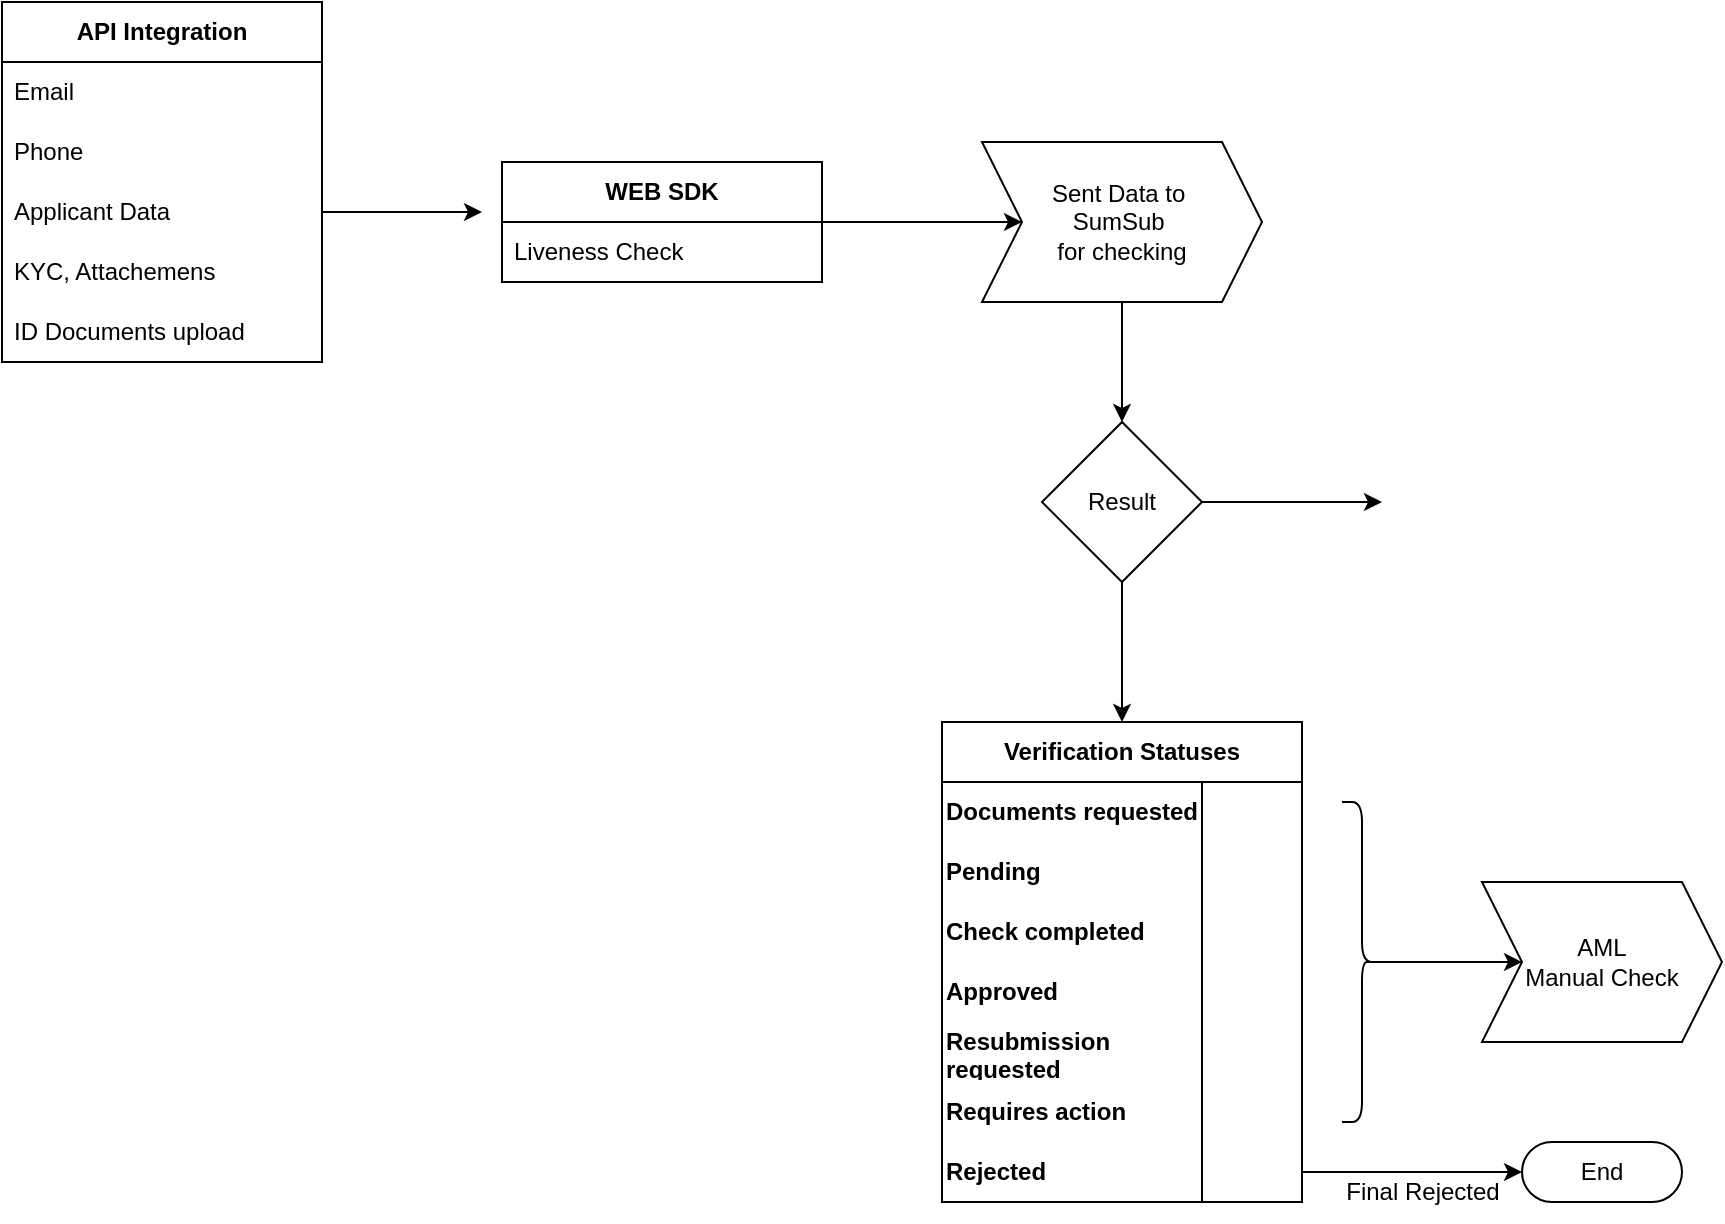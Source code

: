 <mxfile version="21.6.5" type="github">
  <diagram name="Page-1" id="w2fH866nIC9jTseN7Y7r">
    <mxGraphModel dx="1434" dy="754" grid="1" gridSize="10" guides="1" tooltips="1" connect="1" arrows="1" fold="1" page="1" pageScale="1" pageWidth="1100" pageHeight="850" math="0" shadow="0">
      <root>
        <mxCell id="0" />
        <mxCell id="1" parent="0" />
        <mxCell id="nGOyntnEal4QNX3JYElI-33" value="&lt;b&gt;API Integration&lt;/b&gt;" style="swimlane;fontStyle=0;childLayout=stackLayout;horizontal=1;startSize=30;horizontalStack=0;resizeParent=1;resizeParentMax=0;resizeLast=0;collapsible=1;marginBottom=0;whiteSpace=wrap;html=1;" vertex="1" parent="1">
          <mxGeometry x="40" y="40" width="160" height="180" as="geometry" />
        </mxCell>
        <mxCell id="nGOyntnEal4QNX3JYElI-34" value="Email" style="text;strokeColor=none;fillColor=none;align=left;verticalAlign=middle;spacingLeft=4;spacingRight=4;overflow=hidden;points=[[0,0.5],[1,0.5]];portConstraint=eastwest;rotatable=0;whiteSpace=wrap;html=1;" vertex="1" parent="nGOyntnEal4QNX3JYElI-33">
          <mxGeometry y="30" width="160" height="30" as="geometry" />
        </mxCell>
        <mxCell id="nGOyntnEal4QNX3JYElI-35" value="Phone" style="text;strokeColor=none;fillColor=none;align=left;verticalAlign=middle;spacingLeft=4;spacingRight=4;overflow=hidden;points=[[0,0.5],[1,0.5]];portConstraint=eastwest;rotatable=0;whiteSpace=wrap;html=1;" vertex="1" parent="nGOyntnEal4QNX3JYElI-33">
          <mxGeometry y="60" width="160" height="30" as="geometry" />
        </mxCell>
        <mxCell id="nGOyntnEal4QNX3JYElI-98" style="edgeStyle=orthogonalEdgeStyle;rounded=0;orthogonalLoop=1;jettySize=auto;html=1;" edge="1" parent="nGOyntnEal4QNX3JYElI-33" source="nGOyntnEal4QNX3JYElI-38">
          <mxGeometry relative="1" as="geometry">
            <mxPoint x="240" y="105" as="targetPoint" />
          </mxGeometry>
        </mxCell>
        <mxCell id="nGOyntnEal4QNX3JYElI-38" value="Applicant Data" style="text;strokeColor=none;fillColor=none;align=left;verticalAlign=middle;spacingLeft=4;spacingRight=4;overflow=hidden;points=[[0,0.5],[1,0.5]];portConstraint=eastwest;rotatable=0;whiteSpace=wrap;html=1;" vertex="1" parent="nGOyntnEal4QNX3JYElI-33">
          <mxGeometry y="90" width="160" height="30" as="geometry" />
        </mxCell>
        <mxCell id="nGOyntnEal4QNX3JYElI-40" value="KYC, Attachemens" style="text;strokeColor=none;fillColor=none;align=left;verticalAlign=middle;spacingLeft=4;spacingRight=4;overflow=hidden;points=[[0,0.5],[1,0.5]];portConstraint=eastwest;rotatable=0;whiteSpace=wrap;html=1;" vertex="1" parent="nGOyntnEal4QNX3JYElI-33">
          <mxGeometry y="120" width="160" height="30" as="geometry" />
        </mxCell>
        <mxCell id="nGOyntnEal4QNX3JYElI-41" value="ID Documents upload" style="text;strokeColor=none;fillColor=none;align=left;verticalAlign=middle;spacingLeft=4;spacingRight=4;overflow=hidden;points=[[0,0.5],[1,0.5]];portConstraint=eastwest;rotatable=0;whiteSpace=wrap;html=1;" vertex="1" parent="nGOyntnEal4QNX3JYElI-33">
          <mxGeometry y="150" width="160" height="30" as="geometry" />
        </mxCell>
        <mxCell id="nGOyntnEal4QNX3JYElI-52" style="edgeStyle=orthogonalEdgeStyle;rounded=0;orthogonalLoop=1;jettySize=auto;html=1;entryX=0;entryY=0.5;entryDx=0;entryDy=0;" edge="1" parent="1" source="nGOyntnEal4QNX3JYElI-43" target="nGOyntnEal4QNX3JYElI-51">
          <mxGeometry relative="1" as="geometry" />
        </mxCell>
        <mxCell id="nGOyntnEal4QNX3JYElI-43" value="&lt;b&gt;WEB SDK&lt;br&gt;&lt;/b&gt;" style="swimlane;fontStyle=0;childLayout=stackLayout;horizontal=1;startSize=30;horizontalStack=0;resizeParent=1;resizeParentMax=0;resizeLast=0;collapsible=1;marginBottom=0;whiteSpace=wrap;html=1;" vertex="1" parent="1">
          <mxGeometry x="290" y="120" width="160" height="60" as="geometry" />
        </mxCell>
        <mxCell id="nGOyntnEal4QNX3JYElI-44" value="Liveness Check" style="text;strokeColor=none;fillColor=none;align=left;verticalAlign=middle;spacingLeft=4;spacingRight=4;overflow=hidden;points=[[0,0.5],[1,0.5]];portConstraint=eastwest;rotatable=0;whiteSpace=wrap;html=1;" vertex="1" parent="nGOyntnEal4QNX3JYElI-43">
          <mxGeometry y="30" width="160" height="30" as="geometry" />
        </mxCell>
        <mxCell id="nGOyntnEal4QNX3JYElI-55" style="edgeStyle=orthogonalEdgeStyle;rounded=0;orthogonalLoop=1;jettySize=auto;html=1;" edge="1" parent="1" source="nGOyntnEal4QNX3JYElI-51" target="nGOyntnEal4QNX3JYElI-54">
          <mxGeometry relative="1" as="geometry" />
        </mxCell>
        <mxCell id="nGOyntnEal4QNX3JYElI-51" value="&lt;div&gt;Sent Data to&amp;nbsp;&lt;/div&gt;&lt;div&gt;SumSub&amp;nbsp;&lt;/div&gt;&lt;div&gt;for checking&lt;/div&gt;" style="shape=step;perimeter=stepPerimeter;whiteSpace=wrap;html=1;fixedSize=1;" vertex="1" parent="1">
          <mxGeometry x="530" y="110" width="140" height="80" as="geometry" />
        </mxCell>
        <mxCell id="nGOyntnEal4QNX3JYElI-57" style="edgeStyle=orthogonalEdgeStyle;rounded=0;orthogonalLoop=1;jettySize=auto;html=1;" edge="1" parent="1" source="nGOyntnEal4QNX3JYElI-54">
          <mxGeometry relative="1" as="geometry">
            <mxPoint x="730" y="290" as="targetPoint" />
          </mxGeometry>
        </mxCell>
        <mxCell id="nGOyntnEal4QNX3JYElI-63" style="edgeStyle=orthogonalEdgeStyle;rounded=0;orthogonalLoop=1;jettySize=auto;html=1;" edge="1" parent="1" source="nGOyntnEal4QNX3JYElI-54">
          <mxGeometry relative="1" as="geometry">
            <mxPoint x="600" y="400" as="targetPoint" />
          </mxGeometry>
        </mxCell>
        <mxCell id="nGOyntnEal4QNX3JYElI-54" value="Result" style="rhombus;whiteSpace=wrap;html=1;" vertex="1" parent="1">
          <mxGeometry x="560" y="250" width="80" height="80" as="geometry" />
        </mxCell>
        <mxCell id="nGOyntnEal4QNX3JYElI-59" value="Final Rejected" style="text;html=1;align=center;verticalAlign=middle;resizable=0;points=[];autosize=1;strokeColor=none;fillColor=none;" vertex="1" parent="1">
          <mxGeometry x="700" y="620" width="100" height="30" as="geometry" />
        </mxCell>
        <mxCell id="nGOyntnEal4QNX3JYElI-62" value="End" style="html=1;dashed=0;whiteSpace=wrap;shape=mxgraph.dfd.start" vertex="1" parent="1">
          <mxGeometry x="800" y="610" width="80" height="30" as="geometry" />
        </mxCell>
        <mxCell id="nGOyntnEal4QNX3JYElI-64" value="Verification Statuses" style="shape=table;startSize=30;container=1;collapsible=1;childLayout=tableLayout;fixedRows=1;rowLines=0;fontStyle=1;align=center;resizeLast=1;html=1;whiteSpace=wrap;" vertex="1" parent="1">
          <mxGeometry x="510" y="400" width="180" height="240" as="geometry" />
        </mxCell>
        <mxCell id="nGOyntnEal4QNX3JYElI-65" value="" style="shape=tableRow;horizontal=0;startSize=0;swimlaneHead=0;swimlaneBody=0;fillColor=none;collapsible=0;dropTarget=0;points=[[0,0.5],[1,0.5]];portConstraint=eastwest;top=0;left=0;right=0;bottom=0;html=1;" vertex="1" parent="nGOyntnEal4QNX3JYElI-64">
          <mxGeometry y="30" width="180" height="30" as="geometry" />
        </mxCell>
        <mxCell id="nGOyntnEal4QNX3JYElI-66" value="Documents requested" style="shape=partialRectangle;connectable=0;fillColor=none;top=0;left=0;bottom=0;right=0;fontStyle=1;overflow=hidden;html=1;whiteSpace=wrap;" vertex="1" parent="nGOyntnEal4QNX3JYElI-65">
          <mxGeometry width="130" height="30" as="geometry">
            <mxRectangle width="130" height="30" as="alternateBounds" />
          </mxGeometry>
        </mxCell>
        <mxCell id="nGOyntnEal4QNX3JYElI-67" value="" style="shape=partialRectangle;connectable=0;fillColor=none;top=0;left=0;bottom=0;right=0;align=left;spacingLeft=6;fontStyle=5;overflow=hidden;html=1;whiteSpace=wrap;" vertex="1" parent="nGOyntnEal4QNX3JYElI-65">
          <mxGeometry x="130" width="50" height="30" as="geometry">
            <mxRectangle width="50" height="30" as="alternateBounds" />
          </mxGeometry>
        </mxCell>
        <mxCell id="nGOyntnEal4QNX3JYElI-80" style="shape=tableRow;horizontal=0;startSize=0;swimlaneHead=0;swimlaneBody=0;fillColor=none;collapsible=0;dropTarget=0;points=[[0,0.5],[1,0.5]];portConstraint=eastwest;top=0;left=0;right=0;bottom=0;html=1;" vertex="1" parent="nGOyntnEal4QNX3JYElI-64">
          <mxGeometry y="60" width="180" height="30" as="geometry" />
        </mxCell>
        <mxCell id="nGOyntnEal4QNX3JYElI-81" value="&lt;strong&gt;Pending&lt;/strong&gt;" style="shape=partialRectangle;connectable=0;fillColor=none;top=0;left=0;bottom=0;right=0;fontStyle=0;overflow=hidden;html=1;whiteSpace=wrap;align=left;" vertex="1" parent="nGOyntnEal4QNX3JYElI-80">
          <mxGeometry width="130" height="30" as="geometry">
            <mxRectangle width="130" height="30" as="alternateBounds" />
          </mxGeometry>
        </mxCell>
        <mxCell id="nGOyntnEal4QNX3JYElI-82" style="shape=partialRectangle;connectable=0;fillColor=none;top=0;left=0;bottom=0;right=0;align=left;spacingLeft=6;fontStyle=5;overflow=hidden;html=1;whiteSpace=wrap;" vertex="1" parent="nGOyntnEal4QNX3JYElI-80">
          <mxGeometry x="130" width="50" height="30" as="geometry">
            <mxRectangle width="50" height="30" as="alternateBounds" />
          </mxGeometry>
        </mxCell>
        <mxCell id="nGOyntnEal4QNX3JYElI-95" style="shape=tableRow;horizontal=0;startSize=0;swimlaneHead=0;swimlaneBody=0;fillColor=none;collapsible=0;dropTarget=0;points=[[0,0.5],[1,0.5]];portConstraint=eastwest;top=0;left=0;right=0;bottom=0;html=1;" vertex="1" parent="nGOyntnEal4QNX3JYElI-64">
          <mxGeometry y="90" width="180" height="30" as="geometry" />
        </mxCell>
        <mxCell id="nGOyntnEal4QNX3JYElI-96" value="&lt;strong&gt;Check completed&lt;/strong&gt;" style="shape=partialRectangle;connectable=0;fillColor=none;top=0;left=0;bottom=0;right=0;fontStyle=0;overflow=hidden;html=1;whiteSpace=wrap;align=left;" vertex="1" parent="nGOyntnEal4QNX3JYElI-95">
          <mxGeometry width="130" height="30" as="geometry">
            <mxRectangle width="130" height="30" as="alternateBounds" />
          </mxGeometry>
        </mxCell>
        <mxCell id="nGOyntnEal4QNX3JYElI-97" style="shape=partialRectangle;connectable=0;fillColor=none;top=0;left=0;bottom=0;right=0;align=left;spacingLeft=6;fontStyle=5;overflow=hidden;html=1;whiteSpace=wrap;" vertex="1" parent="nGOyntnEal4QNX3JYElI-95">
          <mxGeometry x="130" width="50" height="30" as="geometry">
            <mxRectangle width="50" height="30" as="alternateBounds" />
          </mxGeometry>
        </mxCell>
        <mxCell id="nGOyntnEal4QNX3JYElI-92" style="shape=tableRow;horizontal=0;startSize=0;swimlaneHead=0;swimlaneBody=0;fillColor=none;collapsible=0;dropTarget=0;points=[[0,0.5],[1,0.5]];portConstraint=eastwest;top=0;left=0;right=0;bottom=0;html=1;" vertex="1" parent="nGOyntnEal4QNX3JYElI-64">
          <mxGeometry y="120" width="180" height="30" as="geometry" />
        </mxCell>
        <mxCell id="nGOyntnEal4QNX3JYElI-93" value="&lt;div align=&quot;left&quot;&gt;&lt;strong&gt;Approved&lt;/strong&gt;&lt;/div&gt;" style="shape=partialRectangle;connectable=0;fillColor=none;top=0;left=0;bottom=0;right=0;fontStyle=0;overflow=hidden;html=1;whiteSpace=wrap;align=left;" vertex="1" parent="nGOyntnEal4QNX3JYElI-92">
          <mxGeometry width="130" height="30" as="geometry">
            <mxRectangle width="130" height="30" as="alternateBounds" />
          </mxGeometry>
        </mxCell>
        <mxCell id="nGOyntnEal4QNX3JYElI-94" style="shape=partialRectangle;connectable=0;fillColor=none;top=0;left=0;bottom=0;right=0;align=left;spacingLeft=6;fontStyle=5;overflow=hidden;html=1;whiteSpace=wrap;" vertex="1" parent="nGOyntnEal4QNX3JYElI-92">
          <mxGeometry x="130" width="50" height="30" as="geometry">
            <mxRectangle width="50" height="30" as="alternateBounds" />
          </mxGeometry>
        </mxCell>
        <mxCell id="nGOyntnEal4QNX3JYElI-89" style="shape=tableRow;horizontal=0;startSize=0;swimlaneHead=0;swimlaneBody=0;fillColor=none;collapsible=0;dropTarget=0;points=[[0,0.5],[1,0.5]];portConstraint=eastwest;top=0;left=0;right=0;bottom=0;html=1;" vertex="1" parent="nGOyntnEal4QNX3JYElI-64">
          <mxGeometry y="150" width="180" height="30" as="geometry" />
        </mxCell>
        <mxCell id="nGOyntnEal4QNX3JYElI-90" value="&lt;div align=&quot;left&quot;&gt;Resubmission requested&lt;/div&gt;" style="shape=partialRectangle;connectable=0;fillColor=none;top=0;left=0;bottom=0;right=0;fontStyle=1;overflow=hidden;html=1;whiteSpace=wrap;align=left;" vertex="1" parent="nGOyntnEal4QNX3JYElI-89">
          <mxGeometry width="130" height="30" as="geometry">
            <mxRectangle width="130" height="30" as="alternateBounds" />
          </mxGeometry>
        </mxCell>
        <mxCell id="nGOyntnEal4QNX3JYElI-91" style="shape=partialRectangle;connectable=0;fillColor=none;top=0;left=0;bottom=0;right=0;align=left;spacingLeft=6;fontStyle=5;overflow=hidden;html=1;whiteSpace=wrap;" vertex="1" parent="nGOyntnEal4QNX3JYElI-89">
          <mxGeometry x="130" width="50" height="30" as="geometry">
            <mxRectangle width="50" height="30" as="alternateBounds" />
          </mxGeometry>
        </mxCell>
        <mxCell id="nGOyntnEal4QNX3JYElI-86" style="shape=tableRow;horizontal=0;startSize=0;swimlaneHead=0;swimlaneBody=0;fillColor=none;collapsible=0;dropTarget=0;points=[[0,0.5],[1,0.5]];portConstraint=eastwest;top=0;left=0;right=0;bottom=0;html=1;" vertex="1" parent="nGOyntnEal4QNX3JYElI-64">
          <mxGeometry y="180" width="180" height="30" as="geometry" />
        </mxCell>
        <mxCell id="nGOyntnEal4QNX3JYElI-87" value="&lt;div align=&quot;left&quot;&gt;Requires action&lt;/div&gt;" style="shape=partialRectangle;connectable=0;fillColor=none;top=0;left=0;bottom=0;right=0;fontStyle=1;overflow=hidden;html=1;whiteSpace=wrap;align=left;" vertex="1" parent="nGOyntnEal4QNX3JYElI-86">
          <mxGeometry width="130" height="30" as="geometry">
            <mxRectangle width="130" height="30" as="alternateBounds" />
          </mxGeometry>
        </mxCell>
        <mxCell id="nGOyntnEal4QNX3JYElI-88" style="shape=partialRectangle;connectable=0;fillColor=none;top=0;left=0;bottom=0;right=0;align=left;spacingLeft=6;fontStyle=5;overflow=hidden;html=1;whiteSpace=wrap;" vertex="1" parent="nGOyntnEal4QNX3JYElI-86">
          <mxGeometry x="130" width="50" height="30" as="geometry">
            <mxRectangle width="50" height="30" as="alternateBounds" />
          </mxGeometry>
        </mxCell>
        <mxCell id="nGOyntnEal4QNX3JYElI-99" style="shape=tableRow;horizontal=0;startSize=0;swimlaneHead=0;swimlaneBody=0;fillColor=none;collapsible=0;dropTarget=0;points=[[0,0.5],[1,0.5]];portConstraint=eastwest;top=0;left=0;right=0;bottom=0;html=1;" vertex="1" parent="nGOyntnEal4QNX3JYElI-64">
          <mxGeometry y="210" width="180" height="30" as="geometry" />
        </mxCell>
        <mxCell id="nGOyntnEal4QNX3JYElI-100" value="Rejected" style="shape=partialRectangle;connectable=0;fillColor=none;top=0;left=0;bottom=0;right=0;fontStyle=1;overflow=hidden;html=1;whiteSpace=wrap;align=left;" vertex="1" parent="nGOyntnEal4QNX3JYElI-99">
          <mxGeometry width="130" height="30" as="geometry">
            <mxRectangle width="130" height="30" as="alternateBounds" />
          </mxGeometry>
        </mxCell>
        <mxCell id="nGOyntnEal4QNX3JYElI-101" style="shape=partialRectangle;connectable=0;fillColor=none;top=0;left=0;bottom=0;right=0;align=left;spacingLeft=6;fontStyle=5;overflow=hidden;html=1;whiteSpace=wrap;" vertex="1" parent="nGOyntnEal4QNX3JYElI-99">
          <mxGeometry x="130" width="50" height="30" as="geometry">
            <mxRectangle width="50" height="30" as="alternateBounds" />
          </mxGeometry>
        </mxCell>
        <mxCell id="nGOyntnEal4QNX3JYElI-102" style="edgeStyle=orthogonalEdgeStyle;rounded=0;orthogonalLoop=1;jettySize=auto;html=1;exitX=1;exitY=0.5;exitDx=0;exitDy=0;" edge="1" parent="1" source="nGOyntnEal4QNX3JYElI-99">
          <mxGeometry relative="1" as="geometry">
            <mxPoint x="800" y="625" as="targetPoint" />
          </mxGeometry>
        </mxCell>
        <mxCell id="nGOyntnEal4QNX3JYElI-107" style="edgeStyle=orthogonalEdgeStyle;rounded=0;orthogonalLoop=1;jettySize=auto;html=1;exitX=0.1;exitY=0.5;exitDx=0;exitDy=0;exitPerimeter=0;" edge="1" parent="1" source="nGOyntnEal4QNX3JYElI-106">
          <mxGeometry relative="1" as="geometry">
            <mxPoint x="800" y="520" as="targetPoint" />
          </mxGeometry>
        </mxCell>
        <mxCell id="nGOyntnEal4QNX3JYElI-106" value="" style="shape=curlyBracket;whiteSpace=wrap;html=1;rounded=1;flipH=1;labelPosition=right;verticalLabelPosition=middle;align=left;verticalAlign=middle;size=0.5;" vertex="1" parent="1">
          <mxGeometry x="710" y="440" width="20" height="160" as="geometry" />
        </mxCell>
        <mxCell id="nGOyntnEal4QNX3JYElI-109" value="AML &lt;br&gt;Manual Check" style="shape=step;perimeter=stepPerimeter;whiteSpace=wrap;html=1;fixedSize=1;" vertex="1" parent="1">
          <mxGeometry x="780" y="480" width="120" height="80" as="geometry" />
        </mxCell>
      </root>
    </mxGraphModel>
  </diagram>
</mxfile>
